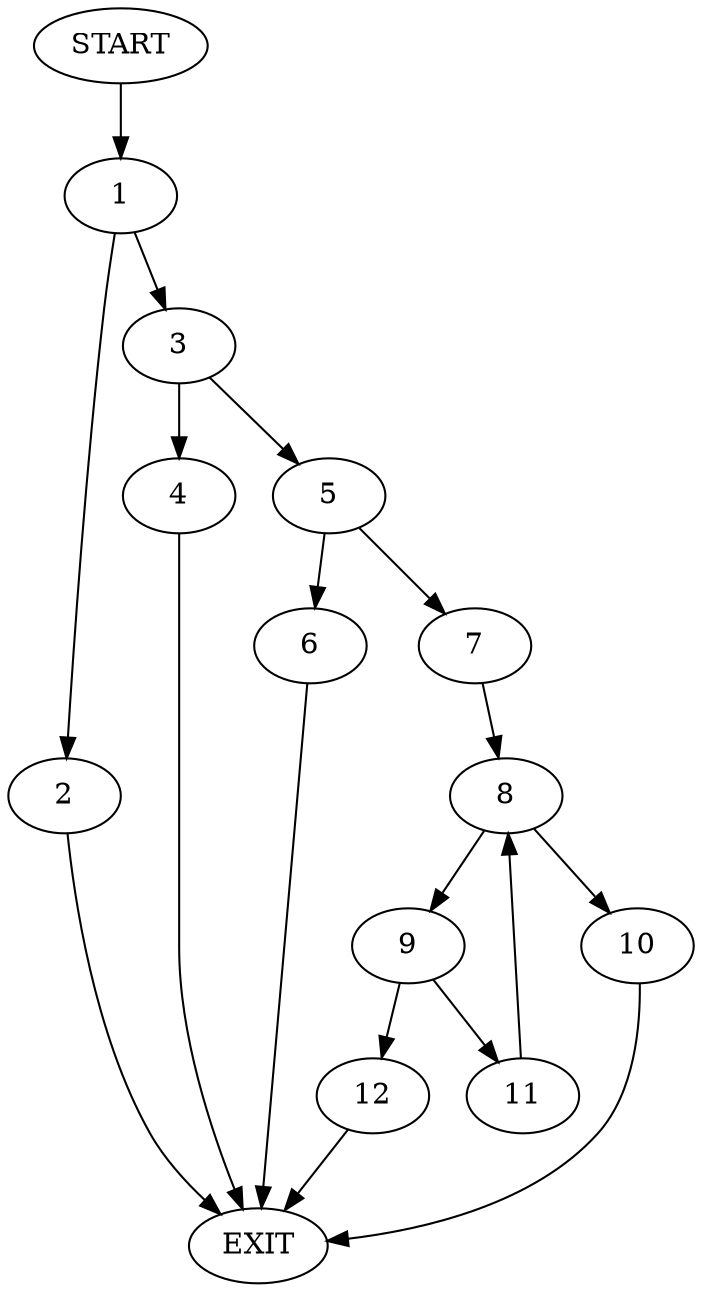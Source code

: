 digraph {
0 [label="START"]
13 [label="EXIT"]
0 -> 1
1 -> 2
1 -> 3
3 -> 4
3 -> 5
2 -> 13
4 -> 13
5 -> 6
5 -> 7
6 -> 13
7 -> 8
8 -> 9
8 -> 10
9 -> 11
9 -> 12
10 -> 13
11 -> 8
12 -> 13
}
